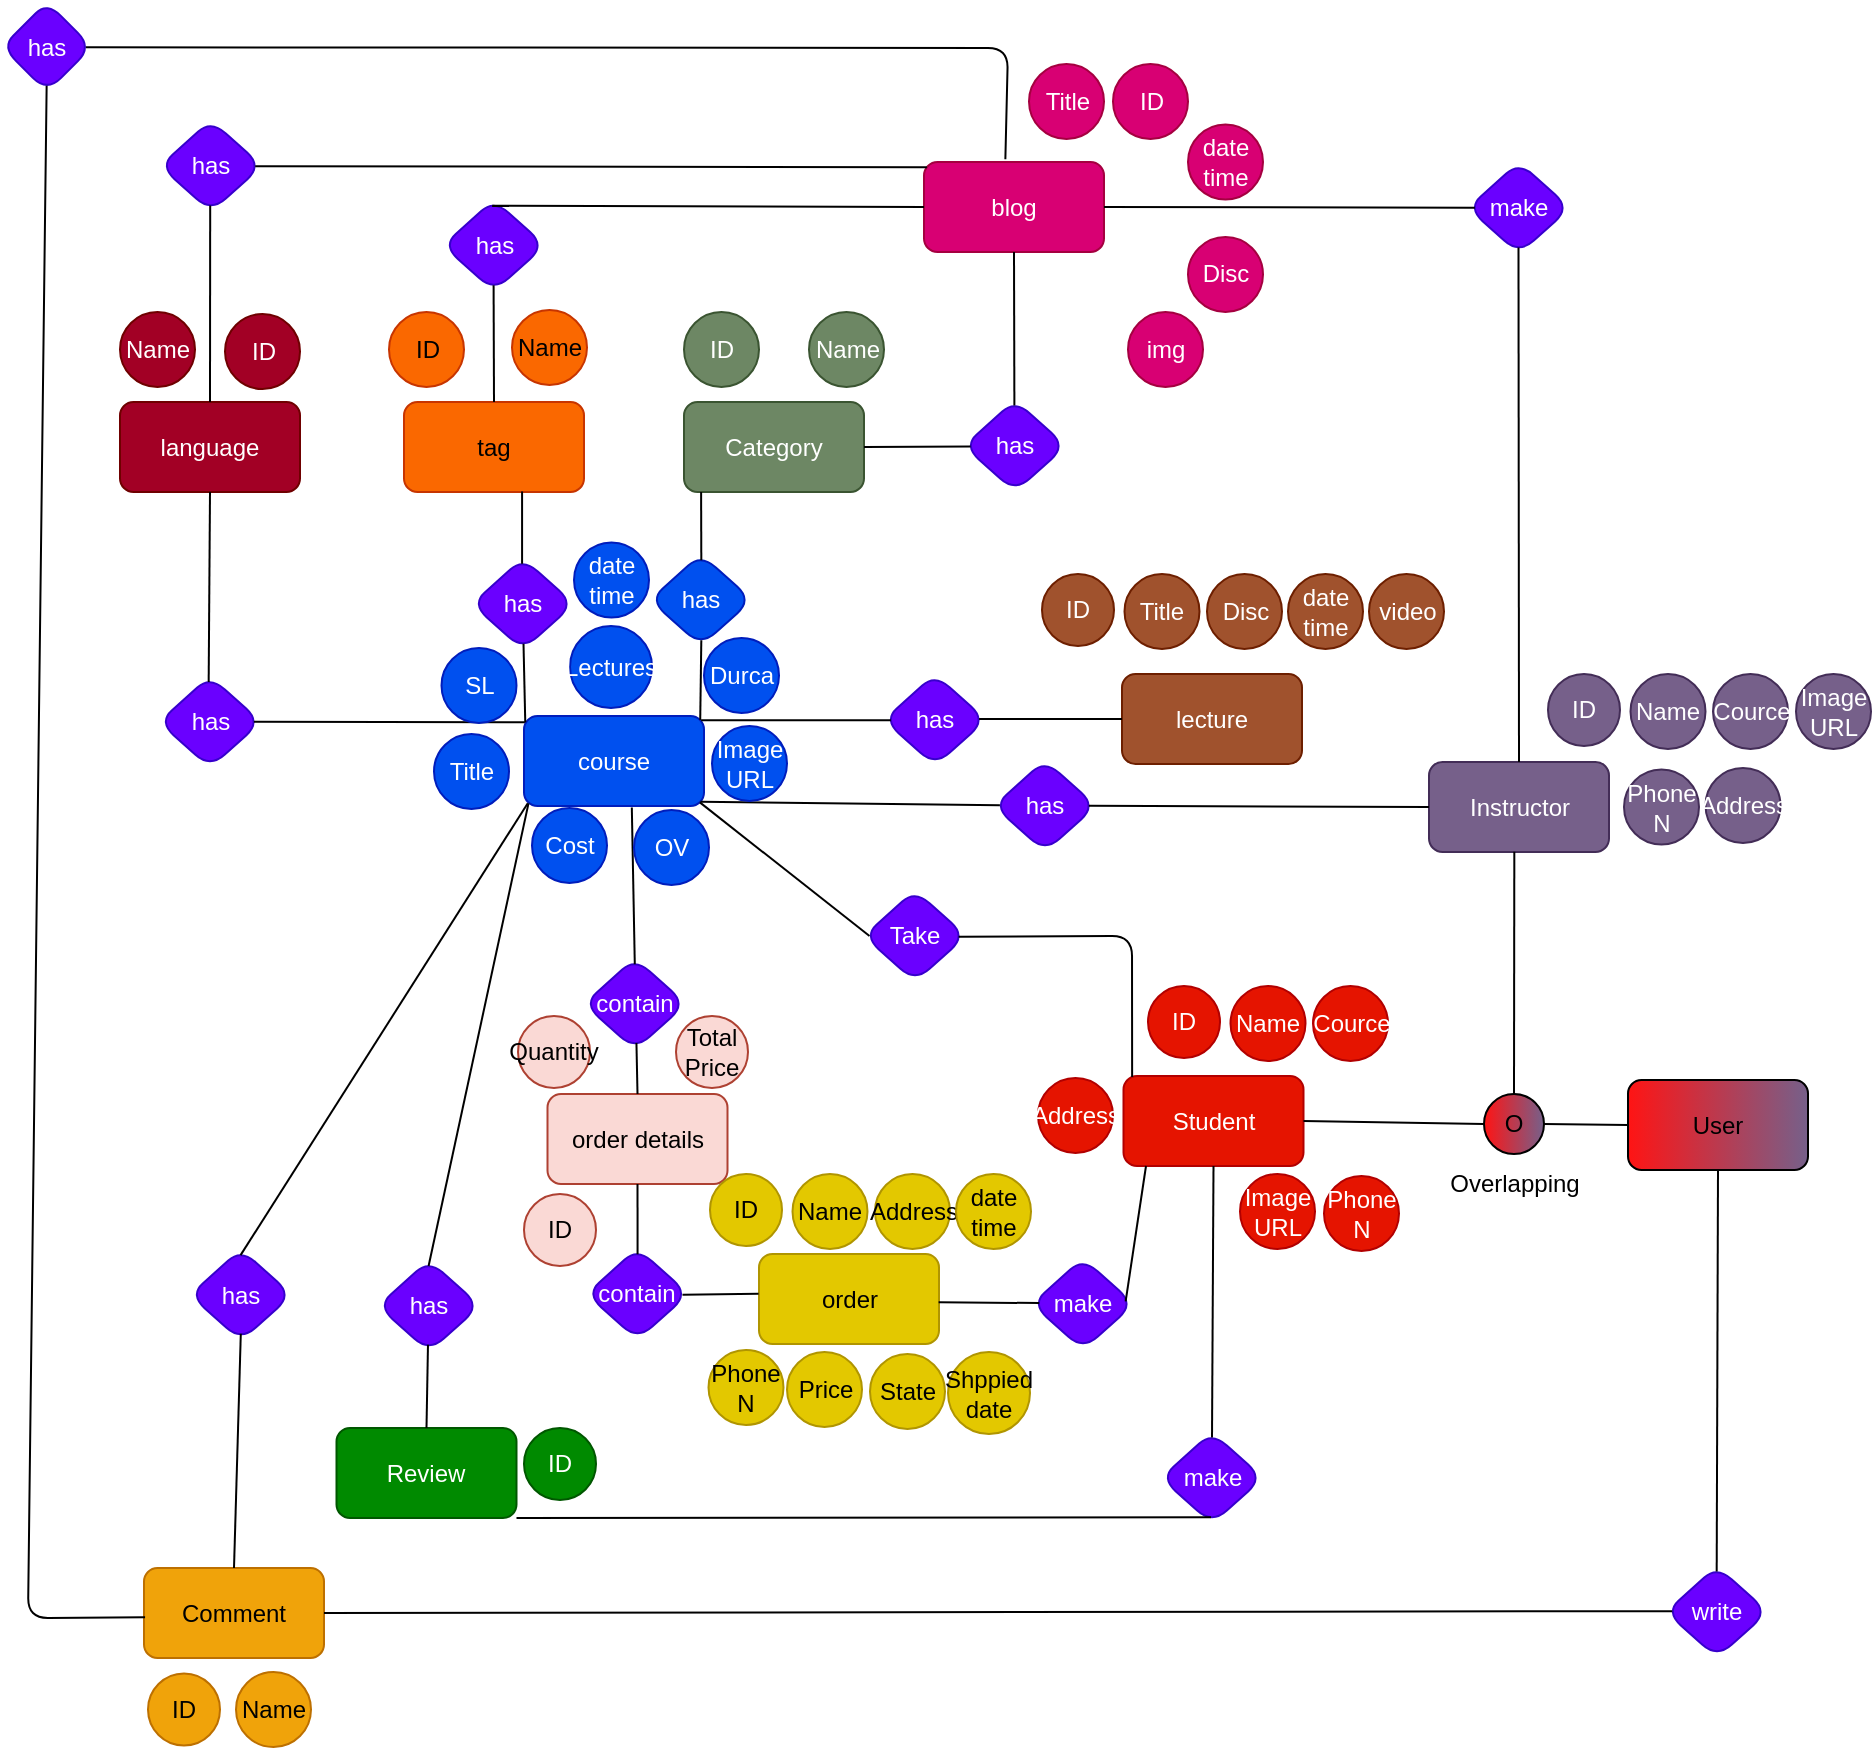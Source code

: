 <mxfile version="20.8.16" type="device"><diagram id="hz4VL0S3O3Ii0mkY92eP" name="Page-1"><mxGraphModel dx="1687" dy="993" grid="1" gridSize="1" guides="1" tooltips="1" connect="1" arrows="1" fold="1" page="1" pageScale="1" pageWidth="1920" pageHeight="1200" math="0" shadow="0"><root><mxCell id="0"/><mxCell id="1" parent="0"/><mxCell id="CpmTLJ0juKE_adcpkdnT-1" value="Category" style="rounded=1;whiteSpace=wrap;html=1;fillColor=#6d8764;fontColor=#ffffff;strokeColor=#3A5431;" parent="1" vertex="1"><mxGeometry x="618" y="342" width="90" height="45" as="geometry"/></mxCell><mxCell id="CpmTLJ0juKE_adcpkdnT-2" value="tag" style="rounded=1;whiteSpace=wrap;html=1;fillColor=#fa6800;fontColor=#000000;strokeColor=#C73500;" parent="1" vertex="1"><mxGeometry x="478" y="342" width="90" height="45" as="geometry"/></mxCell><mxCell id="CpmTLJ0juKE_adcpkdnT-3" value="language" style="rounded=1;whiteSpace=wrap;html=1;fillColor=#a20025;fontColor=#ffffff;strokeColor=#6F0000;" parent="1" vertex="1"><mxGeometry x="336" y="342" width="90" height="45" as="geometry"/></mxCell><mxCell id="CpmTLJ0juKE_adcpkdnT-4" value="User" style="rounded=1;whiteSpace=wrap;html=1;gradientColor=#76608A;gradientDirection=east;fillColor=#FF1414;" parent="1" vertex="1"><mxGeometry x="1090" y="681" width="90" height="45" as="geometry"/></mxCell><mxCell id="CpmTLJ0juKE_adcpkdnT-5" value="Review" style="rounded=1;whiteSpace=wrap;html=1;fillColor=#008a00;fontColor=#ffffff;strokeColor=#005700;" parent="1" vertex="1"><mxGeometry x="444.25" y="855" width="90" height="45" as="geometry"/></mxCell><mxCell id="CpmTLJ0juKE_adcpkdnT-6" value="Comment" style="rounded=1;whiteSpace=wrap;html=1;fillColor=#f0a30a;fontColor=#000000;strokeColor=#BD7000;" parent="1" vertex="1"><mxGeometry x="348" y="925" width="90" height="45" as="geometry"/></mxCell><mxCell id="CpmTLJ0juKE_adcpkdnT-7" value="course" style="rounded=1;whiteSpace=wrap;html=1;fillColor=#0050ef;fontColor=#ffffff;strokeColor=#001DBC;" parent="1" vertex="1"><mxGeometry x="538" y="499" width="90" height="45" as="geometry"/></mxCell><mxCell id="CpmTLJ0juKE_adcpkdnT-8" value="lecture" style="rounded=1;whiteSpace=wrap;html=1;fillColor=#a0522d;fontColor=#ffffff;strokeColor=#6D1F00;" parent="1" vertex="1"><mxGeometry x="837" y="478" width="90" height="45" as="geometry"/></mxCell><mxCell id="CpmTLJ0juKE_adcpkdnT-9" value="blog" style="rounded=1;whiteSpace=wrap;html=1;fillColor=#d80073;fontColor=#ffffff;strokeColor=#A50040;" parent="1" vertex="1"><mxGeometry x="738" y="222" width="90" height="45" as="geometry"/></mxCell><mxCell id="CpmTLJ0juKE_adcpkdnT-10" value="has" style="rhombus;whiteSpace=wrap;html=1;rounded=1;fillColor=#6a00ff;fontColor=#ffffff;strokeColor=#3700CC;" parent="1" vertex="1"><mxGeometry x="718" y="478" width="51" height="46" as="geometry"/></mxCell><mxCell id="CpmTLJ0juKE_adcpkdnT-15" value="has" style="rhombus;whiteSpace=wrap;html=1;verticalAlign=middle;fillStyle=solid;rounded=1;fillColor=#6a00ff;fontColor=#ffffff;strokeColor=#3700CC;" parent="1" vertex="1"><mxGeometry x="465" y="771" width="51" height="46" as="geometry"/></mxCell><mxCell id="CpmTLJ0juKE_adcpkdnT-16" value="has" style="rhombus;whiteSpace=wrap;html=1;rounded=1;fillColor=#6a00ff;fontColor=#ffffff;strokeColor=#3700CC;" parent="1" vertex="1"><mxGeometry x="371" y="765.5" width="51" height="46" as="geometry"/></mxCell><mxCell id="CpmTLJ0juKE_adcpkdnT-25" value="" style="endArrow=none;html=1;rounded=1;exitX=0.49;exitY=0.922;exitDx=0;exitDy=0;entryX=0.5;entryY=0;entryDx=0;entryDy=0;exitPerimeter=0;" parent="1" source="CpmTLJ0juKE_adcpkdnT-15" target="CpmTLJ0juKE_adcpkdnT-5" edge="1"><mxGeometry width="50" height="50" relative="1" as="geometry"><mxPoint x="721.5" y="709" as="sourcePoint"/><mxPoint x="676.5" y="754" as="targetPoint"/></mxGeometry></mxCell><mxCell id="CpmTLJ0juKE_adcpkdnT-26" value="" style="endArrow=none;html=1;rounded=1;exitX=0.025;exitY=0.971;exitDx=0;exitDy=0;entryX=0.496;entryY=0.066;entryDx=0;entryDy=0;entryPerimeter=0;exitPerimeter=0;" parent="1" source="CpmTLJ0juKE_adcpkdnT-7" target="CpmTLJ0juKE_adcpkdnT-15" edge="1"><mxGeometry width="50" height="50" relative="1" as="geometry"><mxPoint x="778" y="724" as="sourcePoint"/><mxPoint x="733" y="769" as="targetPoint"/></mxGeometry></mxCell><mxCell id="CpmTLJ0juKE_adcpkdnT-27" value="" style="endArrow=none;html=1;rounded=1;entryX=0.021;entryY=0.969;entryDx=0;entryDy=0;entryPerimeter=0;exitX=0.496;exitY=0.067;exitDx=0;exitDy=0;exitPerimeter=0;" parent="1" source="CpmTLJ0juKE_adcpkdnT-16" target="CpmTLJ0juKE_adcpkdnT-7" edge="1"><mxGeometry width="50" height="50" relative="1" as="geometry"><mxPoint x="390" y="555" as="sourcePoint"/><mxPoint x="628" y="619" as="targetPoint"/></mxGeometry></mxCell><mxCell id="CpmTLJ0juKE_adcpkdnT-28" value="" style="endArrow=none;html=1;rounded=1;exitX=0.498;exitY=0.922;exitDx=0;exitDy=0;entryX=0.5;entryY=0;entryDx=0;entryDy=0;exitPerimeter=0;" parent="1" source="CpmTLJ0juKE_adcpkdnT-16" target="CpmTLJ0juKE_adcpkdnT-6" edge="1"><mxGeometry width="50" height="50" relative="1" as="geometry"><mxPoint x="531" y="604" as="sourcePoint"/><mxPoint x="576" y="544" as="targetPoint"/></mxGeometry></mxCell><mxCell id="CpmTLJ0juKE_adcpkdnT-31" value="" style="endArrow=none;html=1;rounded=1;exitX=0.984;exitY=0.047;exitDx=0;exitDy=0;entryX=0.067;entryY=0.502;entryDx=0;entryDy=0;exitPerimeter=0;entryPerimeter=0;" parent="1" source="CpmTLJ0juKE_adcpkdnT-7" target="CpmTLJ0juKE_adcpkdnT-10" edge="1"><mxGeometry width="50" height="50" relative="1" as="geometry"><mxPoint x="748" y="589" as="sourcePoint"/><mxPoint x="672.64" y="548.14" as="targetPoint"/></mxGeometry></mxCell><mxCell id="CpmTLJ0juKE_adcpkdnT-32" value="" style="endArrow=none;html=1;rounded=1;exitX=0;exitY=0.5;exitDx=0;exitDy=0;entryX=0.932;entryY=0.489;entryDx=0;entryDy=0;entryPerimeter=0;" parent="1" source="CpmTLJ0juKE_adcpkdnT-8" target="CpmTLJ0juKE_adcpkdnT-10" edge="1"><mxGeometry width="50" height="50" relative="1" as="geometry"><mxPoint x="613" y="514" as="sourcePoint"/><mxPoint x="703" y="439" as="targetPoint"/></mxGeometry></mxCell><mxCell id="CpmTLJ0juKE_adcpkdnT-36" value="has" style="rhombus;whiteSpace=wrap;html=1;rounded=1;fillColor=#6a00ff;fontColor=#ffffff;strokeColor=#3700CC;" parent="1" vertex="1"><mxGeometry x="355.5" y="479" width="51" height="46" as="geometry"/></mxCell><mxCell id="CpmTLJ0juKE_adcpkdnT-37" value="has" style="rhombus;whiteSpace=wrap;html=1;rounded=1;fillColor=#6a00ff;fontColor=#ffffff;strokeColor=#3700CC;" parent="1" vertex="1"><mxGeometry x="512" y="420" width="51" height="46" as="geometry"/></mxCell><mxCell id="CpmTLJ0juKE_adcpkdnT-38" value="has" style="rhombus;whiteSpace=wrap;html=1;rounded=1;fillColor=#0050ef;fontColor=#ffffff;strokeColor=#001DBC;" parent="1" vertex="1"><mxGeometry x="601" y="418" width="51" height="46" as="geometry"/></mxCell><mxCell id="CpmTLJ0juKE_adcpkdnT-39" value="has" style="rhombus;whiteSpace=wrap;html=1;rounded=1;fillColor=#6a00ff;fontColor=#ffffff;strokeColor=#3700CC;" parent="1" vertex="1"><mxGeometry x="758" y="341" width="51" height="46" as="geometry"/></mxCell><mxCell id="CpmTLJ0juKE_adcpkdnT-40" value="has" style="rhombus;whiteSpace=wrap;html=1;rounded=1;fillColor=#6a00ff;fontColor=#ffffff;strokeColor=#3700CC;" parent="1" vertex="1"><mxGeometry x="497.5" y="240.75" width="51" height="46" as="geometry"/></mxCell><mxCell id="CpmTLJ0juKE_adcpkdnT-41" value="has" style="rhombus;whiteSpace=wrap;html=1;rounded=1;fillColor=#6a00ff;fontColor=#ffffff;strokeColor=#3700CC;" parent="1" vertex="1"><mxGeometry x="356" y="201" width="51" height="46" as="geometry"/></mxCell><mxCell id="CpmTLJ0juKE_adcpkdnT-42" value="" style="endArrow=none;html=1;rounded=1;exitX=0.095;exitY=1.001;exitDx=0;exitDy=0;entryX=0.503;entryY=0.068;entryDx=0;entryDy=0;exitPerimeter=0;entryPerimeter=0;" parent="1" source="CpmTLJ0juKE_adcpkdnT-1" target="CpmTLJ0juKE_adcpkdnT-38" edge="1"><mxGeometry width="50" height="50" relative="1" as="geometry"><mxPoint x="823" y="461" as="sourcePoint"/><mxPoint x="733" y="476" as="targetPoint"/></mxGeometry></mxCell><mxCell id="CpmTLJ0juKE_adcpkdnT-43" value="" style="endArrow=none;html=1;rounded=1;exitX=0.503;exitY=0.938;exitDx=0;exitDy=0;entryX=0.979;entryY=0.043;entryDx=0;entryDy=0;entryPerimeter=0;exitPerimeter=0;" parent="1" source="CpmTLJ0juKE_adcpkdnT-38" target="CpmTLJ0juKE_adcpkdnT-7" edge="1"><mxGeometry width="50" height="50" relative="1" as="geometry"><mxPoint x="748" y="334" as="sourcePoint"/><mxPoint x="748" y="364" as="targetPoint"/></mxGeometry></mxCell><mxCell id="CpmTLJ0juKE_adcpkdnT-44" value="" style="endArrow=none;html=1;rounded=1;exitX=0.007;exitY=0.071;exitDx=0;exitDy=0;entryX=0.505;entryY=0.932;entryDx=0;entryDy=0;exitPerimeter=0;entryPerimeter=0;" parent="1" source="CpmTLJ0juKE_adcpkdnT-7" target="CpmTLJ0juKE_adcpkdnT-37" edge="1"><mxGeometry width="50" height="50" relative="1" as="geometry"><mxPoint x="748" y="424" as="sourcePoint"/><mxPoint x="613" y="514" as="targetPoint"/></mxGeometry></mxCell><mxCell id="CpmTLJ0juKE_adcpkdnT-45" value="" style="endArrow=none;html=1;rounded=1;exitX=0.656;exitY=0.994;exitDx=0;exitDy=0;entryX=0.491;entryY=0.063;entryDx=0;entryDy=0;entryPerimeter=0;exitPerimeter=0;" parent="1" source="CpmTLJ0juKE_adcpkdnT-2" target="CpmTLJ0juKE_adcpkdnT-37" edge="1"><mxGeometry width="50" height="50" relative="1" as="geometry"><mxPoint x="613" y="551" as="sourcePoint"/><mxPoint x="568" y="491" as="targetPoint"/></mxGeometry></mxCell><mxCell id="CpmTLJ0juKE_adcpkdnT-46" value="" style="endArrow=none;html=1;rounded=1;entryX=0.93;entryY=0.496;entryDx=0;entryDy=0;exitX=0.005;exitY=0.069;exitDx=0;exitDy=0;exitPerimeter=0;entryPerimeter=0;" parent="1" source="CpmTLJ0juKE_adcpkdnT-7" target="CpmTLJ0juKE_adcpkdnT-36" edge="1"><mxGeometry width="50" height="50" relative="1" as="geometry"><mxPoint x="540" y="495" as="sourcePoint"/><mxPoint x="568" y="394" as="targetPoint"/></mxGeometry></mxCell><mxCell id="CpmTLJ0juKE_adcpkdnT-47" value="" style="endArrow=none;html=1;rounded=1;entryX=0.487;entryY=0.066;entryDx=0;entryDy=0;exitX=0.5;exitY=1;exitDx=0;exitDy=0;entryPerimeter=0;" parent="1" source="CpmTLJ0juKE_adcpkdnT-3" target="CpmTLJ0juKE_adcpkdnT-36" edge="1"><mxGeometry width="50" height="50" relative="1" as="geometry"><mxPoint x="576" y="529" as="sourcePoint"/><mxPoint x="411" y="454" as="targetPoint"/></mxGeometry></mxCell><mxCell id="CpmTLJ0juKE_adcpkdnT-48" value="" style="endArrow=none;html=1;rounded=1;entryX=0.492;entryY=0.93;entryDx=0;entryDy=0;exitX=0.5;exitY=0;exitDx=0;exitDy=0;entryPerimeter=0;" parent="1" source="CpmTLJ0juKE_adcpkdnT-3" target="CpmTLJ0juKE_adcpkdnT-41" edge="1"><mxGeometry width="50" height="50" relative="1" as="geometry"><mxPoint x="411" y="417" as="sourcePoint"/><mxPoint x="411" y="477" as="targetPoint"/></mxGeometry></mxCell><mxCell id="CpmTLJ0juKE_adcpkdnT-49" value="" style="endArrow=none;html=1;rounded=1;entryX=0.496;entryY=0.933;entryDx=0;entryDy=0;exitX=0.5;exitY=0;exitDx=0;exitDy=0;entryPerimeter=0;" parent="1" source="CpmTLJ0juKE_adcpkdnT-2" target="CpmTLJ0juKE_adcpkdnT-40" edge="1"><mxGeometry width="50" height="50" relative="1" as="geometry"><mxPoint x="388" y="357.0" as="sourcePoint"/><mxPoint x="388" y="327.0" as="targetPoint"/></mxGeometry></mxCell><mxCell id="CpmTLJ0juKE_adcpkdnT-50" value="" style="endArrow=none;html=1;rounded=1;entryX=0.064;entryY=0.505;entryDx=0;entryDy=0;exitX=1;exitY=0.5;exitDx=0;exitDy=0;entryPerimeter=0;" parent="1" source="CpmTLJ0juKE_adcpkdnT-1" target="CpmTLJ0juKE_adcpkdnT-39" edge="1"><mxGeometry width="50" height="50" relative="1" as="geometry"><mxPoint x="583" y="357.0" as="sourcePoint"/><mxPoint x="583" y="327.0" as="targetPoint"/></mxGeometry></mxCell><mxCell id="CpmTLJ0juKE_adcpkdnT-51" value="" style="endArrow=none;html=1;rounded=1;entryX=0.933;entryY=0.502;entryDx=0;entryDy=0;exitX=0.016;exitY=0.058;exitDx=0;exitDy=0;entryPerimeter=0;exitPerimeter=0;" parent="1" source="CpmTLJ0juKE_adcpkdnT-9" target="CpmTLJ0juKE_adcpkdnT-41" edge="1"><mxGeometry width="50" height="50" relative="1" as="geometry"><mxPoint x="388" y="357.0" as="sourcePoint"/><mxPoint x="388" y="237.0" as="targetPoint"/></mxGeometry></mxCell><mxCell id="CpmTLJ0juKE_adcpkdnT-52" value="" style="endArrow=none;html=1;rounded=1;exitX=0;exitY=0.5;exitDx=0;exitDy=0;entryX=0.482;entryY=0.068;entryDx=0;entryDy=0;entryPerimeter=0;" parent="1" source="CpmTLJ0juKE_adcpkdnT-9" target="CpmTLJ0juKE_adcpkdnT-40" edge="1"><mxGeometry width="50" height="50" relative="1" as="geometry"><mxPoint x="958" y="132" as="sourcePoint"/><mxPoint x="540" y="248" as="targetPoint"/></mxGeometry></mxCell><mxCell id="CpmTLJ0juKE_adcpkdnT-53" value="" style="endArrow=none;html=1;rounded=1;entryX=0.494;entryY=0.061;entryDx=0;entryDy=0;exitX=0.5;exitY=1;exitDx=0;exitDy=0;entryPerimeter=0;" parent="1" source="CpmTLJ0juKE_adcpkdnT-9" target="CpmTLJ0juKE_adcpkdnT-39" edge="1"><mxGeometry width="50" height="50" relative="1" as="geometry"><mxPoint x="1018" y="297" as="sourcePoint"/><mxPoint x="613" y="282.0" as="targetPoint"/></mxGeometry></mxCell><mxCell id="CpmTLJ0juKE_adcpkdnT-59" value="O" style="ellipse;whiteSpace=wrap;html=1;aspect=fixed;fillStyle=solid;rounded=1;gradientColor=#76608A;gradientDirection=east;fillColor=#FF1414;" parent="1" vertex="1"><mxGeometry x="1018" y="688" width="30" height="30" as="geometry"/></mxCell><mxCell id="CpmTLJ0juKE_adcpkdnT-60" value="Instructor" style="rounded=1;whiteSpace=wrap;html=1;fillColor=#76608a;fontColor=#ffffff;strokeColor=#432D57;" parent="1" vertex="1"><mxGeometry x="990.5" y="522" width="90" height="45" as="geometry"/></mxCell><mxCell id="CpmTLJ0juKE_adcpkdnT-61" value="Student" style="rounded=1;whiteSpace=wrap;html=1;fillColor=#e51400;fontColor=#ffffff;strokeColor=#B20000;" parent="1" vertex="1"><mxGeometry x="837.75" y="679" width="90" height="45" as="geometry"/></mxCell><mxCell id="CpmTLJ0juKE_adcpkdnT-63" value="" style="endArrow=none;html=1;rounded=1;exitX=0;exitY=0.5;exitDx=0;exitDy=0;entryX=1;entryY=0.5;entryDx=0;entryDy=0;" parent="1" source="CpmTLJ0juKE_adcpkdnT-59" target="CpmTLJ0juKE_adcpkdnT-61" edge="1"><mxGeometry width="50" height="50" relative="1" as="geometry"><mxPoint x="1003" y="739" as="sourcePoint"/><mxPoint x="1078.0" y="784" as="targetPoint"/></mxGeometry></mxCell><mxCell id="CpmTLJ0juKE_adcpkdnT-64" value="" style="endArrow=none;html=1;rounded=1;exitX=0;exitY=0.5;exitDx=0;exitDy=0;entryX=1;entryY=0.5;entryDx=0;entryDy=0;" parent="1" source="CpmTLJ0juKE_adcpkdnT-4" target="CpmTLJ0juKE_adcpkdnT-59" edge="1"><mxGeometry width="50" height="50" relative="1" as="geometry"><mxPoint x="1003" y="739" as="sourcePoint"/><mxPoint x="1078.0" y="784" as="targetPoint"/></mxGeometry></mxCell><mxCell id="CpmTLJ0juKE_adcpkdnT-65" value="has" style="rhombus;whiteSpace=wrap;html=1;rounded=1;fillColor=#6a00ff;fontColor=#ffffff;strokeColor=#3700CC;" parent="1" vertex="1"><mxGeometry x="773" y="521" width="51" height="46" as="geometry"/></mxCell><mxCell id="CpmTLJ0juKE_adcpkdnT-66" value="write" style="rhombus;whiteSpace=wrap;html=1;rounded=1;fillColor=#6a00ff;fontColor=#ffffff;strokeColor=#3700CC;" parent="1" vertex="1"><mxGeometry x="1109" y="924" width="51" height="46" as="geometry"/></mxCell><mxCell id="CpmTLJ0juKE_adcpkdnT-68" value="make" style="rhombus;whiteSpace=wrap;html=1;rounded=1;fillColor=#6a00ff;fontColor=#ffffff;strokeColor=#3700CC;" parent="1" vertex="1"><mxGeometry x="856.5" y="857" width="51" height="46" as="geometry"/></mxCell><mxCell id="CpmTLJ0juKE_adcpkdnT-70" value="Take" style="rhombus;whiteSpace=wrap;html=1;rounded=1;fillColor=#6a00ff;fontColor=#ffffff;strokeColor=#3700CC;" parent="1" vertex="1"><mxGeometry x="708" y="586" width="51" height="46" as="geometry"/></mxCell><mxCell id="CpmTLJ0juKE_adcpkdnT-71" value="" style="endArrow=none;html=1;rounded=1;exitX=1;exitY=0.5;exitDx=0;exitDy=0;entryX=0.061;entryY=0.491;entryDx=0;entryDy=0;entryPerimeter=0;" parent="1" source="CpmTLJ0juKE_adcpkdnT-6" target="CpmTLJ0juKE_adcpkdnT-66" edge="1"><mxGeometry width="50" height="50" relative="1" as="geometry"><mxPoint x="388" y="634" as="sourcePoint"/><mxPoint x="388" y="829" as="targetPoint"/></mxGeometry></mxCell><mxCell id="CpmTLJ0juKE_adcpkdnT-72" value="" style="endArrow=none;html=1;rounded=1;exitX=0.497;exitY=0.06;exitDx=0;exitDy=0;entryX=0.5;entryY=1;entryDx=0;entryDy=0;exitPerimeter=0;" parent="1" source="CpmTLJ0juKE_adcpkdnT-66" target="CpmTLJ0juKE_adcpkdnT-4" edge="1"><mxGeometry width="50" height="50" relative="1" as="geometry"><mxPoint x="1096" y="726" as="sourcePoint"/><mxPoint x="1034" y="726" as="targetPoint"/></mxGeometry></mxCell><mxCell id="CpmTLJ0juKE_adcpkdnT-73" value="" style="endArrow=none;html=1;rounded=1;exitX=0.49;exitY=0.927;exitDx=0;exitDy=0;exitPerimeter=0;entryX=1;entryY=1;entryDx=0;entryDy=0;" parent="1" source="CpmTLJ0juKE_adcpkdnT-68" target="CpmTLJ0juKE_adcpkdnT-5" edge="1"><mxGeometry width="50" height="50" relative="1" as="geometry"><mxPoint x="553" y="664" as="sourcePoint"/><mxPoint x="532" y="894" as="targetPoint"/></mxGeometry></mxCell><mxCell id="CpmTLJ0juKE_adcpkdnT-74" value="" style="endArrow=none;html=1;rounded=1;exitX=0.5;exitY=1;exitDx=0;exitDy=0;entryX=0.5;entryY=0.061;entryDx=0;entryDy=0;entryPerimeter=0;" parent="1" source="CpmTLJ0juKE_adcpkdnT-61" target="CpmTLJ0juKE_adcpkdnT-68" edge="1"><mxGeometry width="50" height="50" relative="1" as="geometry"><mxPoint x="643" y="724" as="sourcePoint"/><mxPoint x="613" y="724" as="targetPoint"/></mxGeometry></mxCell><mxCell id="CpmTLJ0juKE_adcpkdnT-75" value="" style="endArrow=none;html=1;rounded=1;exitX=0.048;exitY=0.01;exitDx=0;exitDy=0;exitPerimeter=0;entryX=0.928;entryY=0.509;entryDx=0;entryDy=0;entryPerimeter=0;" parent="1" source="CpmTLJ0juKE_adcpkdnT-61" target="CpmTLJ0juKE_adcpkdnT-70" edge="1"><mxGeometry width="50" height="50" relative="1" as="geometry"><mxPoint x="643" y="724" as="sourcePoint"/><mxPoint x="825" y="623" as="targetPoint"/><Array as="points"><mxPoint x="842" y="609"/></Array></mxGeometry></mxCell><mxCell id="CpmTLJ0juKE_adcpkdnT-76" value="" style="endArrow=none;html=1;rounded=1;exitX=0.93;exitY=0.497;exitDx=0;exitDy=0;entryX=0;entryY=0.5;entryDx=0;entryDy=0;exitPerimeter=0;" parent="1" source="CpmTLJ0juKE_adcpkdnT-65" target="CpmTLJ0juKE_adcpkdnT-60" edge="1"><mxGeometry width="50" height="50" relative="1" as="geometry"><mxPoint x="723" y="694" as="sourcePoint"/><mxPoint x="723" y="679" as="targetPoint"/></mxGeometry></mxCell><mxCell id="CpmTLJ0juKE_adcpkdnT-77" value="" style="endArrow=none;html=1;rounded=1;entryX=0.058;entryY=0.493;entryDx=0;entryDy=0;entryPerimeter=0;exitX=0.981;exitY=0.952;exitDx=0;exitDy=0;exitPerimeter=0;" parent="1" source="CpmTLJ0juKE_adcpkdnT-7" target="CpmTLJ0juKE_adcpkdnT-65" edge="1"><mxGeometry width="50" height="50" relative="1" as="geometry"><mxPoint x="630" y="540" as="sourcePoint"/><mxPoint x="883" y="619" as="targetPoint"/></mxGeometry></mxCell><mxCell id="CpmTLJ0juKE_adcpkdnT-78" value="" style="endArrow=none;html=1;rounded=1;exitX=0.977;exitY=0.96;exitDx=0;exitDy=0;entryX=0.054;entryY=0.5;entryDx=0;entryDy=0;exitPerimeter=0;entryPerimeter=0;" parent="1" source="CpmTLJ0juKE_adcpkdnT-7" target="CpmTLJ0juKE_adcpkdnT-70" edge="1"><mxGeometry width="50" height="50" relative="1" as="geometry"><mxPoint x="673" y="574" as="sourcePoint"/><mxPoint x="765" y="604" as="targetPoint"/></mxGeometry></mxCell><mxCell id="CpmTLJ0juKE_adcpkdnT-80" value="Overlapping" style="text;html=1;align=center;verticalAlign=middle;resizable=0;points=[];autosize=1;strokeColor=none;fillColor=none;rounded=1;" parent="1" vertex="1"><mxGeometry x="988" y="718" width="90" height="30" as="geometry"/></mxCell><mxCell id="CpmTLJ0juKE_adcpkdnT-83" value="" style="endArrow=none;html=1;rounded=1;exitX=0.5;exitY=0;exitDx=0;exitDy=0;entryX=0.474;entryY=0.998;entryDx=0;entryDy=0;entryPerimeter=0;" parent="1" source="CpmTLJ0juKE_adcpkdnT-59" target="CpmTLJ0juKE_adcpkdnT-60" edge="1"><mxGeometry width="50" height="50" relative="1" as="geometry"><mxPoint x="1170" y="724.0" as="sourcePoint"/><mxPoint x="1110" y="724.0" as="targetPoint"/></mxGeometry></mxCell><mxCell id="CpmTLJ0juKE_adcpkdnT-84" value="make" style="rhombus;whiteSpace=wrap;html=1;rounded=1;fillColor=#6a00ff;fontColor=#ffffff;strokeColor=#3700CC;" parent="1" vertex="1"><mxGeometry x="1010" y="222" width="51" height="46" as="geometry"/></mxCell><mxCell id="CpmTLJ0juKE_adcpkdnT-85" value="" style="endArrow=none;html=1;rounded=1;entryX=0.067;entryY=0.498;entryDx=0;entryDy=0;exitX=1;exitY=0.5;exitDx=0;exitDy=0;entryPerimeter=0;" parent="1" source="CpmTLJ0juKE_adcpkdnT-9" target="CpmTLJ0juKE_adcpkdnT-84" edge="1"><mxGeometry width="50" height="50" relative="1" as="geometry"><mxPoint x="753" y="267" as="sourcePoint"/><mxPoint x="553" y="267" as="targetPoint"/></mxGeometry></mxCell><mxCell id="CpmTLJ0juKE_adcpkdnT-86" value="" style="endArrow=none;html=1;rounded=1;entryX=0.5;entryY=0;entryDx=0;entryDy=0;exitX=0.495;exitY=0.929;exitDx=0;exitDy=0;exitPerimeter=0;" parent="1" source="CpmTLJ0juKE_adcpkdnT-84" target="CpmTLJ0juKE_adcpkdnT-60" edge="1"><mxGeometry width="50" height="50" relative="1" as="geometry"><mxPoint x="873" y="184" as="sourcePoint"/><mxPoint x="1068" y="184" as="targetPoint"/></mxGeometry></mxCell><mxCell id="CpmTLJ0juKE_adcpkdnT-91" value="ID" style="ellipse;whiteSpace=wrap;html=1;aspect=fixed;fillStyle=solid;rounded=1;fillColor=#a20025;fontColor=#ffffff;strokeColor=#6F0000;" parent="1" vertex="1"><mxGeometry x="388.5" y="298" width="37.5" height="37.5" as="geometry"/></mxCell><mxCell id="CpmTLJ0juKE_adcpkdnT-92" value="ID" style="ellipse;whiteSpace=wrap;html=1;aspect=fixed;fillStyle=solid;rounded=1;fillColor=#fa6800;fontColor=#000000;strokeColor=#C73500;direction=south;" parent="1" vertex="1"><mxGeometry x="470.5" y="297" width="37.5" height="37.5" as="geometry"/></mxCell><mxCell id="CpmTLJ0juKE_adcpkdnT-93" value="ID" style="ellipse;whiteSpace=wrap;html=1;aspect=fixed;fillStyle=solid;rounded=1;fillColor=#6d8764;fontColor=#ffffff;strokeColor=#3A5431;" parent="1" vertex="1"><mxGeometry x="618" y="297" width="37.5" height="37.5" as="geometry"/></mxCell><mxCell id="CpmTLJ0juKE_adcpkdnT-94" value="Name&lt;span style=&quot;color: rgba(0, 0, 0, 0); font-family: monospace; font-size: 0px; text-align: start;&quot;&gt;%3CmxGraphModel%3E%3Croot%3E%3CmxCell%20id%3D%220%22%2F%3E%3CmxCell%20id%3D%221%22%20parent%3D%220%22%2F%3E%3CmxCell%20id%3D%222%22%20value%3D%22ID%22%20style%3D%22ellipse%3BwhiteSpace%3Dwrap%3Bhtml%3D1%3Baspect%3Dfixed%3BfillStyle%3Dsolid%3B%22%20vertex%3D%221%22%20parent%3D%221%22%3E%3CmxGeometry%20x%3D%22298.5%22%20y%3D%22120%22%20width%3D%2237.5%22%20height%3D%2237.5%22%20as%3D%22geometry%22%2F%3E%3C%2FmxCell%3E%3C%2Froot%3E%3C%2FmxGraphModel%3E&lt;/span&gt;" style="ellipse;whiteSpace=wrap;html=1;aspect=fixed;fillStyle=solid;rounded=1;fillColor=#a20025;fontColor=#ffffff;strokeColor=#6F0000;" parent="1" vertex="1"><mxGeometry x="336" y="297" width="37.5" height="37.5" as="geometry"/></mxCell><mxCell id="CpmTLJ0juKE_adcpkdnT-95" value="Name&lt;span style=&quot;color: rgba(0, 0, 0, 0); font-family: monospace; font-size: 0px; text-align: start;&quot;&gt;%3CmxGraphModel%3E%3Croot%3E%3CmxCell%20id%3D%220%22%2F%3E%3CmxCell%20id%3D%221%22%20parent%3D%220%22%2F%3E%3CmxCell%20id%3D%222%22%20value%3D%22ID%22%20style%3D%22ellipse%3BwhiteSpace%3Dwrap%3Bhtml%3D1%3Baspect%3Dfixed%3BfillStyle%3Dsolid%3B%22%20vertex%3D%221%22%20parent%3D%221%22%3E%3CmxGeometry%20x%3D%22298.5%22%20y%3D%22120%22%20width%3D%2237.5%22%20height%3D%2237.5%22%20as%3D%22geometry%22%2F%3E%3C%2FmxCell%3E%3C%2Froot%3E%3C%2FmxGraphModel%3E&lt;/span&gt;" style="ellipse;whiteSpace=wrap;html=1;aspect=fixed;fillStyle=solid;rounded=1;fillColor=#fa6800;fontColor=#000000;strokeColor=#C73500;" parent="1" vertex="1"><mxGeometry x="532" y="296" width="37.5" height="37.5" as="geometry"/></mxCell><mxCell id="CpmTLJ0juKE_adcpkdnT-96" value="Name&lt;span style=&quot;color: rgba(0, 0, 0, 0); font-family: monospace; font-size: 0px; text-align: start;&quot;&gt;%3CmxGraphModel%3E%3Croot%3E%3CmxCell%20id%3D%220%22%2F%3E%3CmxCell%20id%3D%221%22%20parent%3D%220%22%2F%3E%3CmxCell%20id%3D%222%22%20value%3D%22ID%22%20style%3D%22ellipse%3BwhiteSpace%3Dwrap%3Bhtml%3D1%3Baspect%3Dfixed%3BfillStyle%3Dsolid%3B%22%20vertex%3D%221%22%20parent%3D%221%22%3E%3CmxGeometry%20x%3D%22298.5%22%20y%3D%22120%22%20width%3D%2237.5%22%20height%3D%2237.5%22%20as%3D%22geometry%22%2F%3E%3C%2FmxCell%3E%3C%2Froot%3E%3C%2FmxGraphModel%3E&lt;/span&gt;" style="ellipse;whiteSpace=wrap;html=1;aspect=fixed;fillStyle=solid;rounded=1;fillColor=#6d8764;fontColor=#ffffff;strokeColor=#3A5431;" parent="1" vertex="1"><mxGeometry x="680.5" y="297" width="37.5" height="37.5" as="geometry"/></mxCell><mxCell id="CpmTLJ0juKE_adcpkdnT-97" value="ID" style="ellipse;whiteSpace=wrap;html=1;aspect=fixed;fillStyle=solid;rounded=1;fillColor=#d80073;fontColor=#ffffff;strokeColor=#A50040;" parent="1" vertex="1"><mxGeometry x="832.5" y="173" width="37.5" height="37.5" as="geometry"/></mxCell><mxCell id="CpmTLJ0juKE_adcpkdnT-98" value="date&lt;br&gt;time" style="ellipse;whiteSpace=wrap;html=1;aspect=fixed;fillStyle=solid;rounded=1;fillColor=#d80073;fontColor=#ffffff;strokeColor=#A50040;" parent="1" vertex="1"><mxGeometry x="870" y="203.25" width="37.5" height="37.5" as="geometry"/></mxCell><mxCell id="CpmTLJ0juKE_adcpkdnT-99" value="Title&lt;span style=&quot;color: rgba(0, 0, 0, 0); font-family: monospace; font-size: 0px; text-align: start;&quot;&gt;%3CmxGraphModel%3E%3Croot%3E%3CmxCell%20id%3D%220%22%2F%3E%3CmxCell%20id%3D%221%22%20parent%3D%220%22%2F%3E%3CmxCell%20id%3D%222%22%20value%3D%22ID%22%20style%3D%22ellipse%3BwhiteSpace%3Dwrap%3Bhtml%3D1%3Baspect%3Dfixed%3BfillStyle%3Dsolid%3B%22%20vertex%3D%221%22%20parent%3D%221%22%3E%3CmxGeometry%20x%3D%22732.5%22%20y%3D%2215%22%20width%3D%2237.5%22%20height%3D%2237.5%22%20as%3D%22geometry%22%2F%3E%3C%2FmxCell%3E%3C%2Froot%3E%3C%2FmxGraphModel%3E&lt;/span&gt;" style="ellipse;whiteSpace=wrap;html=1;aspect=fixed;fillStyle=solid;rounded=1;fillColor=#d80073;fontColor=#ffffff;strokeColor=#A50040;" parent="1" vertex="1"><mxGeometry x="790.5" y="173" width="37.5" height="37.5" as="geometry"/></mxCell><mxCell id="CpmTLJ0juKE_adcpkdnT-100" value="has" style="rhombus;whiteSpace=wrap;html=1;rounded=1;fillColor=#6a00ff;fontColor=#ffffff;strokeColor=#3700CC;" parent="1" vertex="1"><mxGeometry x="277" y="142" width="45" height="45" as="geometry"/></mxCell><mxCell id="CpmTLJ0juKE_adcpkdnT-101" value="" style="endArrow=none;html=1;rounded=1;entryX=0.932;entryY=0.503;entryDx=0;entryDy=0;exitX=0.452;exitY=-0.03;exitDx=0;exitDy=0;exitPerimeter=0;entryPerimeter=0;" parent="1" source="CpmTLJ0juKE_adcpkdnT-9" target="CpmTLJ0juKE_adcpkdnT-100" edge="1"><mxGeometry width="50" height="50" relative="1" as="geometry"><mxPoint x="753" y="237" as="sourcePoint"/><mxPoint x="441" y="237" as="targetPoint"/><Array as="points"><mxPoint x="780" y="165"/></Array></mxGeometry></mxCell><mxCell id="CpmTLJ0juKE_adcpkdnT-102" value="" style="endArrow=none;html=1;rounded=1;entryX=0.496;entryY=0.931;entryDx=0;entryDy=0;exitX=0.006;exitY=0.548;exitDx=0;exitDy=0;exitPerimeter=0;entryPerimeter=0;" parent="1" source="CpmTLJ0juKE_adcpkdnT-6" target="CpmTLJ0juKE_adcpkdnT-100" edge="1"><mxGeometry width="50" height="50" relative="1" as="geometry"><mxPoint x="330" y="840" as="sourcePoint"/><mxPoint x="411" y="184.0" as="targetPoint"/><Array as="points"><mxPoint x="290" y="950"/></Array></mxGeometry></mxCell><mxCell id="CpmTLJ0juKE_adcpkdnT-103" value="Disc" style="ellipse;whiteSpace=wrap;html=1;aspect=fixed;fillStyle=solid;rounded=1;fillColor=#d80073;fontColor=#ffffff;strokeColor=#A50040;" parent="1" vertex="1"><mxGeometry x="870" y="259.5" width="37.5" height="37.5" as="geometry"/></mxCell><mxCell id="CpmTLJ0juKE_adcpkdnT-104" value="img" style="ellipse;whiteSpace=wrap;html=1;aspect=fixed;fillStyle=solid;rounded=1;fillColor=#d80073;fontColor=#ffffff;strokeColor=#A50040;" parent="1" vertex="1"><mxGeometry x="840" y="297" width="37.5" height="37.5" as="geometry"/></mxCell><mxCell id="CpmTLJ0juKE_adcpkdnT-105" value="ID" style="ellipse;whiteSpace=wrap;html=1;aspect=fixed;fillStyle=solid;rounded=1;fillColor=#a0522d;fontColor=#ffffff;strokeColor=#6D1F00;" parent="1" vertex="1"><mxGeometry x="797" y="428" width="36" height="36" as="geometry"/></mxCell><mxCell id="CpmTLJ0juKE_adcpkdnT-106" value="Disc" style="ellipse;whiteSpace=wrap;html=1;aspect=fixed;fillStyle=solid;rounded=1;fillColor=#a0522d;fontColor=#ffffff;strokeColor=#6D1F00;" parent="1" vertex="1"><mxGeometry x="879.5" y="428" width="37.5" height="37.5" as="geometry"/></mxCell><mxCell id="CpmTLJ0juKE_adcpkdnT-107" value="Title&lt;span style=&quot;color: rgba(0, 0, 0, 0); font-family: monospace; font-size: 0px; text-align: start;&quot;&gt;%3CmxGraphModel%3E%3Croot%3E%3CmxCell%20id%3D%220%22%2F%3E%3CmxCell%20id%3D%221%22%20parent%3D%220%22%2F%3E%3CmxCell%20id%3D%222%22%20value%3D%22ID%22%20style%3D%22ellipse%3BwhiteSpace%3Dwrap%3Bhtml%3D1%3Baspect%3Dfixed%3BfillStyle%3Dsolid%3B%22%20vertex%3D%221%22%20parent%3D%221%22%3E%3CmxGeometry%20x%3D%22732.5%22%20y%3D%2215%22%20width%3D%2237.5%22%20height%3D%2237.5%22%20as%3D%22geometry%22%2F%3E%3C%2FmxCell%3E%3C%2Froot%3E%3C%2FmxGraphModel%3E&lt;/span&gt;" style="ellipse;whiteSpace=wrap;html=1;aspect=fixed;fillStyle=solid;rounded=1;fillColor=#a0522d;fontColor=#ffffff;strokeColor=#6D1F00;" parent="1" vertex="1"><mxGeometry x="838.25" y="428" width="37.5" height="37.5" as="geometry"/></mxCell><mxCell id="CpmTLJ0juKE_adcpkdnT-108" value="date&lt;br&gt;time" style="ellipse;whiteSpace=wrap;html=1;aspect=fixed;fillStyle=solid;rounded=1;fillColor=#a0522d;fontColor=#ffffff;strokeColor=#6D1F00;" parent="1" vertex="1"><mxGeometry x="920" y="428" width="37.5" height="37.5" as="geometry"/></mxCell><mxCell id="CpmTLJ0juKE_adcpkdnT-109" value="video" style="ellipse;whiteSpace=wrap;html=1;aspect=fixed;fillStyle=solid;rounded=1;fillColor=#a0522d;fontColor=#ffffff;strokeColor=#6D1F00;" parent="1" vertex="1"><mxGeometry x="960.5" y="428" width="37.5" height="37.5" as="geometry"/></mxCell><mxCell id="CpmTLJ0juKE_adcpkdnT-110" value="order details" style="rounded=1;whiteSpace=wrap;html=1;fillColor=#fad9d5;strokeColor=#ae4132;" parent="1" vertex="1"><mxGeometry x="549.75" y="688" width="90" height="45" as="geometry"/></mxCell><mxCell id="CpmTLJ0juKE_adcpkdnT-111" value="order" style="rounded=1;whiteSpace=wrap;html=1;fillColor=#e3c800;strokeColor=#B09500;fontColor=#000000;" parent="1" vertex="1"><mxGeometry x="655.5" y="768" width="90" height="45" as="geometry"/></mxCell><mxCell id="CpmTLJ0juKE_adcpkdnT-112" value="make" style="rhombus;whiteSpace=wrap;html=1;rounded=1;fillColor=#6a00ff;fontColor=#ffffff;strokeColor=#3700CC;" parent="1" vertex="1"><mxGeometry x="792" y="770" width="51" height="46" as="geometry"/></mxCell><mxCell id="CpmTLJ0juKE_adcpkdnT-113" value="contain" style="rhombus;whiteSpace=wrap;html=1;rounded=1;fillColor=#6a00ff;fontColor=#ffffff;strokeColor=#3700CC;" parent="1" vertex="1"><mxGeometry x="569.25" y="765" width="51" height="46" as="geometry"/></mxCell><mxCell id="CpmTLJ0juKE_adcpkdnT-114" value="" style="endArrow=none;html=1;rounded=1;exitX=0.071;exitY=0.49;exitDx=0;exitDy=0;entryX=0.998;entryY=0.535;entryDx=0;entryDy=0;exitPerimeter=0;entryPerimeter=0;" parent="1" source="CpmTLJ0juKE_adcpkdnT-112" target="CpmTLJ0juKE_adcpkdnT-111" edge="1"><mxGeometry width="50" height="50" relative="1" as="geometry"><mxPoint x="792.468" y="792.402" as="sourcePoint"/><mxPoint x="744.25" y="792.5" as="targetPoint"/></mxGeometry></mxCell><mxCell id="CpmTLJ0juKE_adcpkdnT-115" value="" style="endArrow=none;html=1;rounded=1;entryX=0.918;entryY=0.472;entryDx=0;entryDy=0;entryPerimeter=0;exitX=0.125;exitY=1;exitDx=0;exitDy=0;exitPerimeter=0;" parent="1" source="CpmTLJ0juKE_adcpkdnT-61" target="CpmTLJ0juKE_adcpkdnT-112" edge="1"><mxGeometry width="50" height="50" relative="1" as="geometry"><mxPoint x="844" y="720" as="sourcePoint"/><mxPoint x="733" y="713.5" as="targetPoint"/></mxGeometry></mxCell><mxCell id="CpmTLJ0juKE_adcpkdnT-116" value="contain" style="rhombus;whiteSpace=wrap;html=1;rounded=1;fillColor=#6a00ff;fontColor=#ffffff;strokeColor=#3700CC;" parent="1" vertex="1"><mxGeometry x="568" y="620" width="51" height="46" as="geometry"/></mxCell><mxCell id="CpmTLJ0juKE_adcpkdnT-117" value="" style="endArrow=none;html=1;rounded=1;exitX=-0.002;exitY=0.442;exitDx=0;exitDy=0;entryX=0.941;entryY=0.508;entryDx=0;entryDy=0;entryPerimeter=0;exitPerimeter=0;" parent="1" source="CpmTLJ0juKE_adcpkdnT-111" target="CpmTLJ0juKE_adcpkdnT-113" edge="1"><mxGeometry width="50" height="50" relative="1" as="geometry"><mxPoint x="653.8" y="789.62" as="sourcePoint"/><mxPoint x="616.578" y="788.678" as="targetPoint"/></mxGeometry></mxCell><mxCell id="CpmTLJ0juKE_adcpkdnT-118" value="" style="endArrow=none;html=1;rounded=1;exitX=0.5;exitY=1;exitDx=0;exitDy=0;entryX=0.501;entryY=0.069;entryDx=0;entryDy=0;entryPerimeter=0;" parent="1" source="CpmTLJ0juKE_adcpkdnT-110" target="CpmTLJ0juKE_adcpkdnT-113" edge="1"><mxGeometry width="50" height="50" relative="1" as="geometry"><mxPoint x="678" y="689" as="sourcePoint"/><mxPoint x="594.648" y="768.852" as="targetPoint"/></mxGeometry></mxCell><mxCell id="CpmTLJ0juKE_adcpkdnT-120" value="" style="endArrow=none;html=1;rounded=1;exitX=0.498;exitY=0.069;exitDx=0;exitDy=0;entryX=0.599;entryY=1.016;entryDx=0;entryDy=0;exitPerimeter=0;entryPerimeter=0;" parent="1" source="CpmTLJ0juKE_adcpkdnT-116" target="CpmTLJ0juKE_adcpkdnT-7" edge="1"><mxGeometry width="50" height="50" relative="1" as="geometry"><mxPoint x="664" y="597" as="sourcePoint"/><mxPoint x="678" y="630" as="targetPoint"/></mxGeometry></mxCell><mxCell id="C52yRvLvVaPIyt2lNGqr-2" value="Title&lt;span style=&quot;color: rgba(0, 0, 0, 0); font-family: monospace; font-size: 0px; text-align: start;&quot;&gt;%3CmxGraphModel%3E%3Croot%3E%3CmxCell%20id%3D%220%22%2F%3E%3CmxCell%20id%3D%221%22%20parent%3D%220%22%2F%3E%3CmxCell%20id%3D%222%22%20value%3D%22ID%22%20style%3D%22ellipse%3BwhiteSpace%3Dwrap%3Bhtml%3D1%3Baspect%3Dfixed%3BfillStyle%3Dsolid%3B%22%20vertex%3D%221%22%20parent%3D%221%22%3E%3CmxGeometry%20x%3D%22732.5%22%20y%3D%2215%22%20width%3D%2237.5%22%20height%3D%2237.5%22%20as%3D%22geometry%22%2F%3E%3C%2FmxCell%3E%3C%2Froot%3E%3C%2FmxGraphModel%3E&lt;/span&gt;" style="ellipse;whiteSpace=wrap;html=1;aspect=fixed;fillStyle=solid;rounded=1;fillColor=#0050ef;fontColor=#ffffff;strokeColor=#001DBC;" vertex="1" parent="1"><mxGeometry x="493" y="508" width="37.5" height="37.5" as="geometry"/></mxCell><mxCell id="C52yRvLvVaPIyt2lNGqr-3" value="Cost" style="ellipse;whiteSpace=wrap;html=1;aspect=fixed;fillStyle=solid;rounded=1;fillColor=#0050ef;fontColor=#ffffff;strokeColor=#001DBC;" vertex="1" parent="1"><mxGeometry x="542" y="545" width="37.5" height="37.5" as="geometry"/></mxCell><mxCell id="C52yRvLvVaPIyt2lNGqr-4" value="OV" style="ellipse;whiteSpace=wrap;html=1;aspect=fixed;fillStyle=solid;rounded=1;fillColor=#0050ef;fontColor=#ffffff;strokeColor=#001DBC;" vertex="1" parent="1"><mxGeometry x="593" y="546" width="37.5" height="37.5" as="geometry"/></mxCell><mxCell id="C52yRvLvVaPIyt2lNGqr-5" value="Lectures" style="ellipse;whiteSpace=wrap;html=1;aspect=fixed;fillStyle=solid;rounded=1;fillColor=#0050ef;fontColor=#ffffff;strokeColor=#001DBC;" vertex="1" parent="1"><mxGeometry x="561" y="454" width="41" height="41" as="geometry"/></mxCell><mxCell id="C52yRvLvVaPIyt2lNGqr-6" value="Durca" style="ellipse;whiteSpace=wrap;html=1;aspect=fixed;fillStyle=solid;rounded=1;fillColor=#0050ef;fontColor=#ffffff;strokeColor=#001DBC;" vertex="1" parent="1"><mxGeometry x="628" y="460" width="37.5" height="37.5" as="geometry"/></mxCell><mxCell id="C52yRvLvVaPIyt2lNGqr-7" value="SL" style="ellipse;whiteSpace=wrap;html=1;aspect=fixed;fillStyle=solid;rounded=1;fillColor=#0050ef;fontColor=#ffffff;strokeColor=#001DBC;" vertex="1" parent="1"><mxGeometry x="496.75" y="465" width="37.5" height="37.5" as="geometry"/></mxCell><mxCell id="C52yRvLvVaPIyt2lNGqr-8" value="Image URL" style="ellipse;whiteSpace=wrap;html=1;aspect=fixed;fillStyle=solid;rounded=1;fillColor=#0050ef;fontColor=#ffffff;strokeColor=#001DBC;" vertex="1" parent="1"><mxGeometry x="632" y="504" width="37.5" height="37.5" as="geometry"/></mxCell><mxCell id="C52yRvLvVaPIyt2lNGqr-9" value="date&lt;br&gt;time" style="ellipse;whiteSpace=wrap;html=1;aspect=fixed;fillStyle=solid;rounded=1;fillColor=#0050ef;fontColor=#ffffff;strokeColor=#001DBC;" vertex="1" parent="1"><mxGeometry x="563" y="412.25" width="37.5" height="37.5" as="geometry"/></mxCell><mxCell id="C52yRvLvVaPIyt2lNGqr-14" value="" style="endArrow=none;html=1;rounded=1;exitX=0.514;exitY=0.923;exitDx=0;exitDy=0;entryX=0.5;entryY=0;entryDx=0;entryDy=0;exitPerimeter=0;" edge="1" parent="1" source="CpmTLJ0juKE_adcpkdnT-116" target="CpmTLJ0juKE_adcpkdnT-110"><mxGeometry width="50" height="50" relative="1" as="geometry"><mxPoint x="649" y="632" as="sourcePoint"/><mxPoint x="649.051" y="667.174" as="targetPoint"/></mxGeometry></mxCell><mxCell id="C52yRvLvVaPIyt2lNGqr-15" value="ID" style="ellipse;whiteSpace=wrap;html=1;aspect=fixed;fillStyle=solid;rounded=1;fillColor=#e51400;fontColor=#ffffff;strokeColor=#B20000;" vertex="1" parent="1"><mxGeometry x="850" y="634" width="36" height="36" as="geometry"/></mxCell><mxCell id="C52yRvLvVaPIyt2lNGqr-16" value="Cource" style="ellipse;whiteSpace=wrap;html=1;aspect=fixed;fillStyle=solid;rounded=1;fillColor=#e51400;fontColor=#ffffff;strokeColor=#B20000;" vertex="1" parent="1"><mxGeometry x="932.5" y="634" width="37.5" height="37.5" as="geometry"/></mxCell><mxCell id="C52yRvLvVaPIyt2lNGqr-17" value="Name" style="ellipse;whiteSpace=wrap;html=1;aspect=fixed;fillStyle=solid;rounded=1;fillColor=#e51400;fontColor=#ffffff;strokeColor=#B20000;" vertex="1" parent="1"><mxGeometry x="891.25" y="634" width="37.5" height="37.5" as="geometry"/></mxCell><mxCell id="C52yRvLvVaPIyt2lNGqr-20" value="Image URL" style="ellipse;whiteSpace=wrap;html=1;aspect=fixed;fillStyle=solid;rounded=1;fillColor=#e51400;fontColor=#ffffff;strokeColor=#B20000;" vertex="1" parent="1"><mxGeometry x="896" y="728" width="37.5" height="37.5" as="geometry"/></mxCell><mxCell id="C52yRvLvVaPIyt2lNGqr-21" value="ID" style="ellipse;whiteSpace=wrap;html=1;aspect=fixed;fillStyle=solid;rounded=1;fillColor=#f0a30a;fontColor=#000000;strokeColor=#BD7000;" vertex="1" parent="1"><mxGeometry x="350" y="977.75" width="36" height="36" as="geometry"/></mxCell><mxCell id="C52yRvLvVaPIyt2lNGqr-23" value="Name" style="ellipse;whiteSpace=wrap;html=1;aspect=fixed;fillStyle=solid;rounded=1;fillColor=#f0a30a;fontColor=#000000;strokeColor=#BD7000;" vertex="1" parent="1"><mxGeometry x="394" y="977" width="37.5" height="37.5" as="geometry"/></mxCell><mxCell id="C52yRvLvVaPIyt2lNGqr-24" value="ID" style="ellipse;whiteSpace=wrap;html=1;aspect=fixed;fillStyle=solid;rounded=1;fillColor=#76608a;fontColor=#ffffff;strokeColor=#432D57;" vertex="1" parent="1"><mxGeometry x="1050" y="478" width="36" height="36" as="geometry"/></mxCell><mxCell id="C52yRvLvVaPIyt2lNGqr-25" value="Cource" style="ellipse;whiteSpace=wrap;html=1;aspect=fixed;fillStyle=solid;rounded=1;fillColor=#76608a;fontColor=#ffffff;strokeColor=#432D57;" vertex="1" parent="1"><mxGeometry x="1132.5" y="478" width="37.5" height="37.5" as="geometry"/></mxCell><mxCell id="C52yRvLvVaPIyt2lNGqr-26" value="Name" style="ellipse;whiteSpace=wrap;html=1;aspect=fixed;fillStyle=solid;rounded=1;fillColor=#76608a;fontColor=#ffffff;strokeColor=#432D57;" vertex="1" parent="1"><mxGeometry x="1091.25" y="478" width="37.5" height="37.5" as="geometry"/></mxCell><mxCell id="C52yRvLvVaPIyt2lNGqr-27" value="Image URL" style="ellipse;whiteSpace=wrap;html=1;aspect=fixed;fillStyle=solid;rounded=1;fillColor=#76608a;fontColor=#ffffff;strokeColor=#432D57;" vertex="1" parent="1"><mxGeometry x="1174" y="478" width="37.5" height="37.5" as="geometry"/></mxCell><mxCell id="C52yRvLvVaPIyt2lNGqr-28" value="Phone&lt;br&gt;N" style="ellipse;whiteSpace=wrap;html=1;aspect=fixed;fillStyle=solid;rounded=1;fillColor=#e51400;fontColor=#ffffff;strokeColor=#B20000;" vertex="1" parent="1"><mxGeometry x="938" y="729" width="37.5" height="37.5" as="geometry"/></mxCell><mxCell id="C52yRvLvVaPIyt2lNGqr-29" value="Address" style="ellipse;whiteSpace=wrap;html=1;aspect=fixed;fillStyle=solid;rounded=1;fillColor=#e51400;fontColor=#ffffff;strokeColor=#B20000;" vertex="1" parent="1"><mxGeometry x="795" y="680" width="37.5" height="37.5" as="geometry"/></mxCell><mxCell id="C52yRvLvVaPIyt2lNGqr-30" value="Phone&lt;br&gt;N" style="ellipse;whiteSpace=wrap;html=1;aspect=fixed;fillStyle=solid;rounded=1;fillColor=#76608a;fontColor=#ffffff;strokeColor=#432D57;" vertex="1" parent="1"><mxGeometry x="1088" y="525.75" width="37.5" height="37.5" as="geometry"/></mxCell><mxCell id="C52yRvLvVaPIyt2lNGqr-32" value="Address" style="ellipse;whiteSpace=wrap;html=1;aspect=fixed;fillStyle=solid;rounded=1;fillColor=#76608a;fontColor=#ffffff;strokeColor=#432D57;" vertex="1" parent="1"><mxGeometry x="1128.75" y="525" width="37.5" height="37.5" as="geometry"/></mxCell><mxCell id="C52yRvLvVaPIyt2lNGqr-33" value="ID" style="ellipse;whiteSpace=wrap;html=1;aspect=fixed;fillStyle=solid;rounded=1;fillColor=#008a00;fontColor=#ffffff;strokeColor=#005700;" vertex="1" parent="1"><mxGeometry x="538" y="855" width="36" height="36" as="geometry"/></mxCell><mxCell id="C52yRvLvVaPIyt2lNGqr-34" value="ID" style="ellipse;whiteSpace=wrap;html=1;aspect=fixed;fillStyle=solid;rounded=1;fillColor=#e3c800;fontColor=#000000;strokeColor=#B09500;" vertex="1" parent="1"><mxGeometry x="631" y="728" width="36" height="36" as="geometry"/></mxCell><mxCell id="C52yRvLvVaPIyt2lNGqr-35" value="Address" style="ellipse;whiteSpace=wrap;html=1;aspect=fixed;fillStyle=solid;rounded=1;fillColor=#e3c800;strokeColor=#B09500;fontColor=#000000;" vertex="1" parent="1"><mxGeometry x="713.5" y="728" width="37.5" height="37.5" as="geometry"/></mxCell><mxCell id="C52yRvLvVaPIyt2lNGqr-36" value="Name" style="ellipse;whiteSpace=wrap;html=1;aspect=fixed;fillStyle=solid;rounded=1;fillColor=#e3c800;strokeColor=#B09500;fontColor=#000000;" vertex="1" parent="1"><mxGeometry x="672.25" y="728" width="37.5" height="37.5" as="geometry"/></mxCell><mxCell id="C52yRvLvVaPIyt2lNGqr-37" value="date&lt;br&gt;time" style="ellipse;whiteSpace=wrap;html=1;aspect=fixed;fillStyle=solid;rounded=1;fillColor=#e3c800;fontColor=#000000;strokeColor=#B09500;" vertex="1" parent="1"><mxGeometry x="754" y="728" width="37.5" height="37.5" as="geometry"/></mxCell><mxCell id="C52yRvLvVaPIyt2lNGqr-39" value="Phone&lt;br&gt;N" style="ellipse;whiteSpace=wrap;html=1;aspect=fixed;fillStyle=solid;rounded=1;fillColor=#e3c800;fontColor=#000000;strokeColor=#B09500;" vertex="1" parent="1"><mxGeometry x="630.25" y="816" width="37.5" height="37.5" as="geometry"/></mxCell><mxCell id="C52yRvLvVaPIyt2lNGqr-40" value="Price" style="ellipse;whiteSpace=wrap;html=1;aspect=fixed;fillStyle=solid;rounded=1;fillColor=#e3c800;strokeColor=#B09500;fontColor=#000000;" vertex="1" parent="1"><mxGeometry x="669.5" y="817" width="37.5" height="37.5" as="geometry"/></mxCell><mxCell id="C52yRvLvVaPIyt2lNGqr-41" value="State" style="ellipse;whiteSpace=wrap;html=1;aspect=fixed;fillStyle=solid;rounded=1;fillColor=#e3c800;strokeColor=#B09500;fontColor=#000000;" vertex="1" parent="1"><mxGeometry x="711" y="818" width="37.5" height="37.5" as="geometry"/></mxCell><mxCell id="C52yRvLvVaPIyt2lNGqr-42" value="Shppied&lt;br&gt;date" style="ellipse;whiteSpace=wrap;html=1;aspect=fixed;fillStyle=solid;rounded=1;fillColor=#e3c800;fontColor=#000000;strokeColor=#B09500;" vertex="1" parent="1"><mxGeometry x="750" y="817" width="41" height="41" as="geometry"/></mxCell><mxCell id="C52yRvLvVaPIyt2lNGqr-43" value="Total&lt;br&gt;Price" style="ellipse;whiteSpace=wrap;html=1;aspect=fixed;fillStyle=solid;rounded=1;fillColor=#fad9d5;strokeColor=#ae4132;" vertex="1" parent="1"><mxGeometry x="614" y="649" width="36" height="36" as="geometry"/></mxCell><mxCell id="C52yRvLvVaPIyt2lNGqr-44" value="Quantity" style="ellipse;whiteSpace=wrap;html=1;aspect=fixed;fillStyle=solid;rounded=1;fillColor=#fad9d5;strokeColor=#ae4132;" vertex="1" parent="1"><mxGeometry x="535" y="649" width="36" height="36" as="geometry"/></mxCell><mxCell id="C52yRvLvVaPIyt2lNGqr-45" value="ID" style="ellipse;whiteSpace=wrap;html=1;aspect=fixed;fillStyle=solid;rounded=1;fillColor=#fad9d5;strokeColor=#ae4132;" vertex="1" parent="1"><mxGeometry x="538" y="738" width="36" height="36" as="geometry"/></mxCell></root></mxGraphModel></diagram></mxfile>
